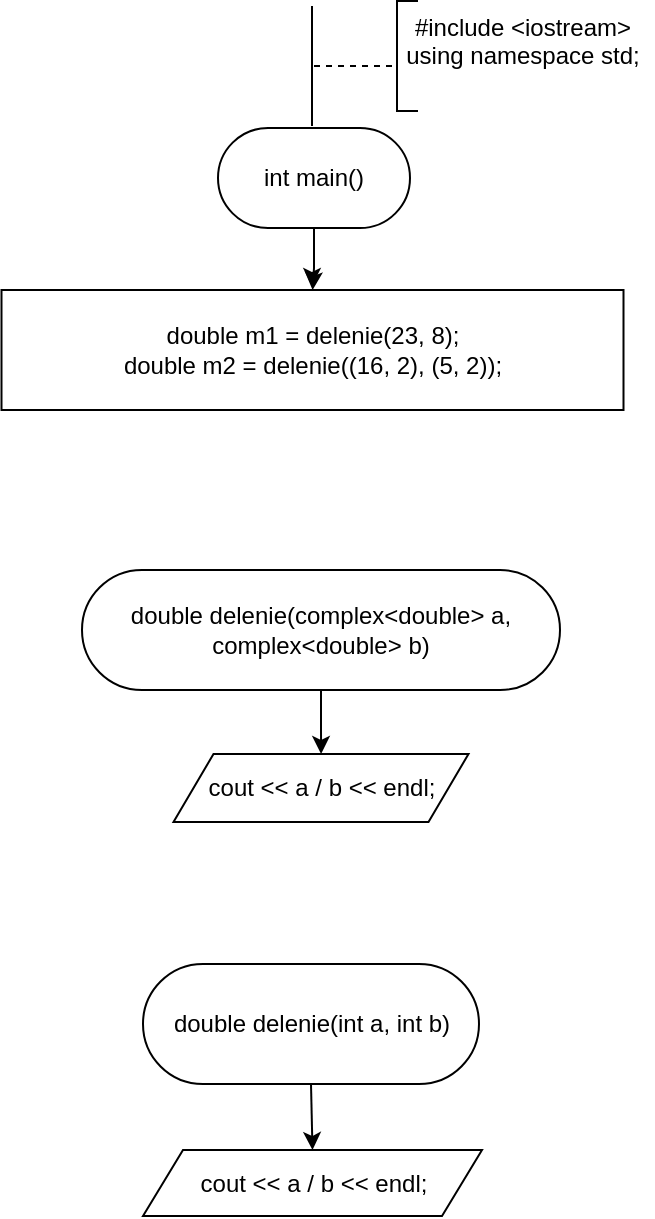 <mxfile version="17.5.0" type="device"><diagram id="jgjsPnoku_O7_1EjuyhW" name="Page-1"><mxGraphModel dx="1446" dy="797" grid="0" gridSize="10" guides="1" tooltips="1" connect="1" arrows="1" fold="1" page="1" pageScale="1" pageWidth="827" pageHeight="1169" math="0" shadow="0"><root><mxCell id="0"/><mxCell id="1" parent="0"/><mxCell id="IJKf_4Nhw2Q1Mkocj91n-3" style="edgeStyle=orthogonalEdgeStyle;rounded=0;orthogonalLoop=1;jettySize=auto;html=1;exitX=0.5;exitY=1;exitDx=0;exitDy=0;entryX=0.5;entryY=0;entryDx=0;entryDy=0;" edge="1" parent="1"><mxGeometry relative="1" as="geometry"><mxPoint x="400" y="169.0" as="sourcePoint"/><mxPoint x="400" y="170" as="targetPoint"/></mxGeometry></mxCell><mxCell id="IJKf_4Nhw2Q1Mkocj91n-4" value="" style="endArrow=none;html=1;rounded=0;entryX=0.5;entryY=0;entryDx=0;entryDy=0;" edge="1" parent="1"><mxGeometry width="50" height="50" relative="1" as="geometry"><mxPoint x="400" y="30" as="sourcePoint"/><mxPoint x="400" y="90" as="targetPoint"/></mxGeometry></mxCell><mxCell id="IJKf_4Nhw2Q1Mkocj91n-5" value="" style="endArrow=none;dashed=1;html=1;rounded=0;" edge="1" parent="1"><mxGeometry width="50" height="50" relative="1" as="geometry"><mxPoint x="440" y="60" as="sourcePoint"/><mxPoint x="400" y="60" as="targetPoint"/></mxGeometry></mxCell><mxCell id="IJKf_4Nhw2Q1Mkocj91n-7" value="" style="shape=partialRectangle;whiteSpace=wrap;html=1;bottom=1;right=1;left=1;top=0;fillColor=none;routingCenterX=-0.5;rotation=90;" vertex="1" parent="1"><mxGeometry x="420" y="50" width="55" height="10" as="geometry"/></mxCell><mxCell id="IJKf_4Nhw2Q1Mkocj91n-8" value="&lt;div&gt;#include &amp;lt;iostream&amp;gt;&lt;/div&gt;&lt;div&gt;using namespace std;&lt;/div&gt;&lt;div&gt;&lt;br&gt;&lt;/div&gt;" style="text;html=1;align=center;verticalAlign=middle;resizable=0;points=[];autosize=1;strokeColor=none;fillColor=none;" vertex="1" parent="1"><mxGeometry x="440" y="30" width="130" height="50" as="geometry"/></mxCell><mxCell id="IJKf_4Nhw2Q1Mkocj91n-145" style="edgeStyle=orthogonalEdgeStyle;rounded=0;orthogonalLoop=1;jettySize=auto;html=1;exitX=0.5;exitY=1;exitDx=0;exitDy=0;" edge="1" parent="1" source="IJKf_4Nhw2Q1Mkocj91n-139" target="IJKf_4Nhw2Q1Mkocj91n-143"><mxGeometry relative="1" as="geometry"/></mxCell><mxCell id="IJKf_4Nhw2Q1Mkocj91n-139" value="double delenie(complex&amp;lt;double&amp;gt; a, complex&amp;lt;double&amp;gt; b)" style="rounded=1;whiteSpace=wrap;html=1;arcSize=50;" vertex="1" parent="1"><mxGeometry x="285" y="312" width="239" height="60" as="geometry"/></mxCell><mxCell id="IJKf_4Nhw2Q1Mkocj91n-144" style="edgeStyle=orthogonalEdgeStyle;rounded=0;orthogonalLoop=1;jettySize=auto;html=1;exitX=0.5;exitY=1;exitDx=0;exitDy=0;entryX=0.5;entryY=0;entryDx=0;entryDy=0;" edge="1" parent="1" source="IJKf_4Nhw2Q1Mkocj91n-140" target="IJKf_4Nhw2Q1Mkocj91n-142"><mxGeometry relative="1" as="geometry"/></mxCell><mxCell id="IJKf_4Nhw2Q1Mkocj91n-140" value="double delenie(int a, int b)" style="rounded=1;whiteSpace=wrap;html=1;arcSize=50;" vertex="1" parent="1"><mxGeometry x="315.5" y="509" width="168" height="60" as="geometry"/></mxCell><mxCell id="IJKf_4Nhw2Q1Mkocj91n-147" style="edgeStyle=orthogonalEdgeStyle;rounded=0;orthogonalLoop=1;jettySize=auto;html=1;exitX=0.5;exitY=1;exitDx=0;exitDy=0;" edge="1" parent="1" source="IJKf_4Nhw2Q1Mkocj91n-141" target="IJKf_4Nhw2Q1Mkocj91n-146"><mxGeometry relative="1" as="geometry"/></mxCell><mxCell id="IJKf_4Nhw2Q1Mkocj91n-141" value="int main()" style="rounded=1;whiteSpace=wrap;html=1;arcSize=50;" vertex="1" parent="1"><mxGeometry x="353" y="91" width="96" height="50" as="geometry"/></mxCell><mxCell id="IJKf_4Nhw2Q1Mkocj91n-142" value="cout &amp;lt;&amp;lt; a / b &amp;lt;&amp;lt; endl;" style="shape=parallelogram;perimeter=parallelogramPerimeter;whiteSpace=wrap;html=1;fixedSize=1;" vertex="1" parent="1"><mxGeometry x="315.5" y="602" width="169.5" height="33" as="geometry"/></mxCell><mxCell id="IJKf_4Nhw2Q1Mkocj91n-143" value="cout &amp;lt;&amp;lt; a / b &amp;lt;&amp;lt; endl;" style="shape=parallelogram;perimeter=parallelogramPerimeter;whiteSpace=wrap;html=1;fixedSize=1;" vertex="1" parent="1"><mxGeometry x="330.75" y="404" width="147.5" height="34" as="geometry"/></mxCell><mxCell id="IJKf_4Nhw2Q1Mkocj91n-146" value="&lt;div&gt;double m1 = delenie(23, 8);&lt;/div&gt;&lt;div&gt;&lt;span&gt;&#9;&lt;/span&gt;double m2 = delenie((16, 2), (5, 2));&lt;/div&gt;" style="rounded=0;whiteSpace=wrap;html=1;" vertex="1" parent="1"><mxGeometry x="244.75" y="172" width="311" height="60" as="geometry"/></mxCell></root></mxGraphModel></diagram></mxfile>